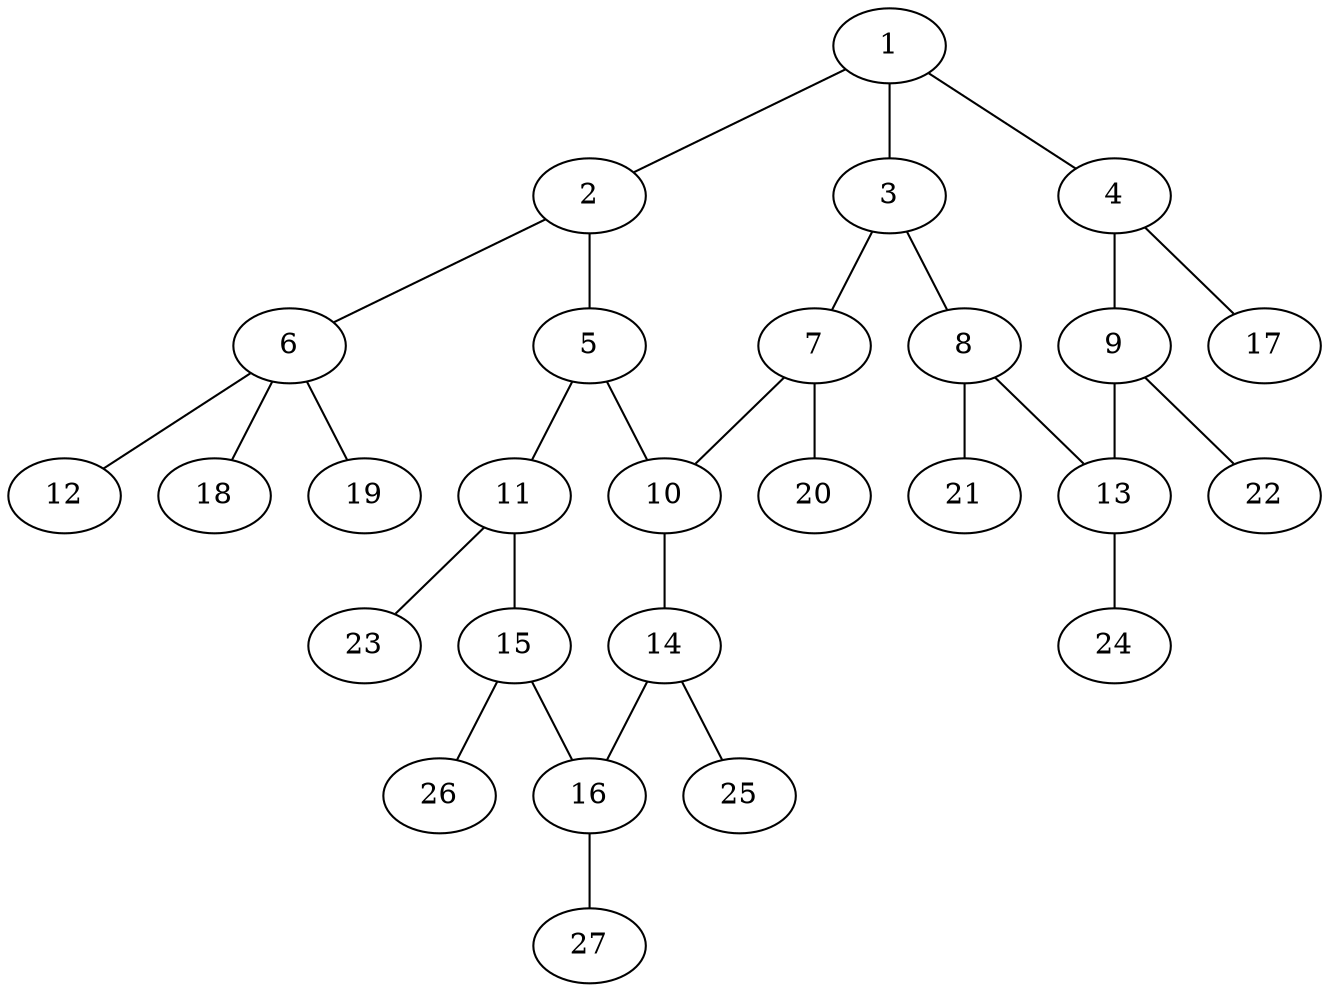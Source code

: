 graph molecule_1601 {
	1	 [chem=C];
	2	 [chem=C];
	1 -- 2	 [valence=2];
	3	 [chem=C];
	1 -- 3	 [valence=1];
	4	 [chem=C];
	1 -- 4	 [valence=1];
	5	 [chem=C];
	2 -- 5	 [valence=1];
	6	 [chem=C];
	2 -- 6	 [valence=1];
	7	 [chem=C];
	3 -- 7	 [valence=2];
	8	 [chem=C];
	3 -- 8	 [valence=1];
	9	 [chem=C];
	4 -- 9	 [valence=2];
	17	 [chem=H];
	4 -- 17	 [valence=1];
	10	 [chem=C];
	5 -- 10	 [valence=1];
	11	 [chem=C];
	5 -- 11	 [valence=2];
	12	 [chem=Cl];
	6 -- 12	 [valence=1];
	18	 [chem=H];
	6 -- 18	 [valence=1];
	19	 [chem=H];
	6 -- 19	 [valence=1];
	7 -- 10	 [valence=1];
	20	 [chem=H];
	7 -- 20	 [valence=1];
	13	 [chem=C];
	8 -- 13	 [valence=2];
	21	 [chem=H];
	8 -- 21	 [valence=1];
	9 -- 13	 [valence=1];
	22	 [chem=H];
	9 -- 22	 [valence=1];
	14	 [chem=C];
	10 -- 14	 [valence=2];
	15	 [chem=C];
	11 -- 15	 [valence=1];
	23	 [chem=H];
	11 -- 23	 [valence=1];
	24	 [chem=H];
	13 -- 24	 [valence=1];
	16	 [chem=C];
	14 -- 16	 [valence=1];
	25	 [chem=H];
	14 -- 25	 [valence=1];
	15 -- 16	 [valence=2];
	26	 [chem=H];
	15 -- 26	 [valence=1];
	27	 [chem=H];
	16 -- 27	 [valence=1];
}
